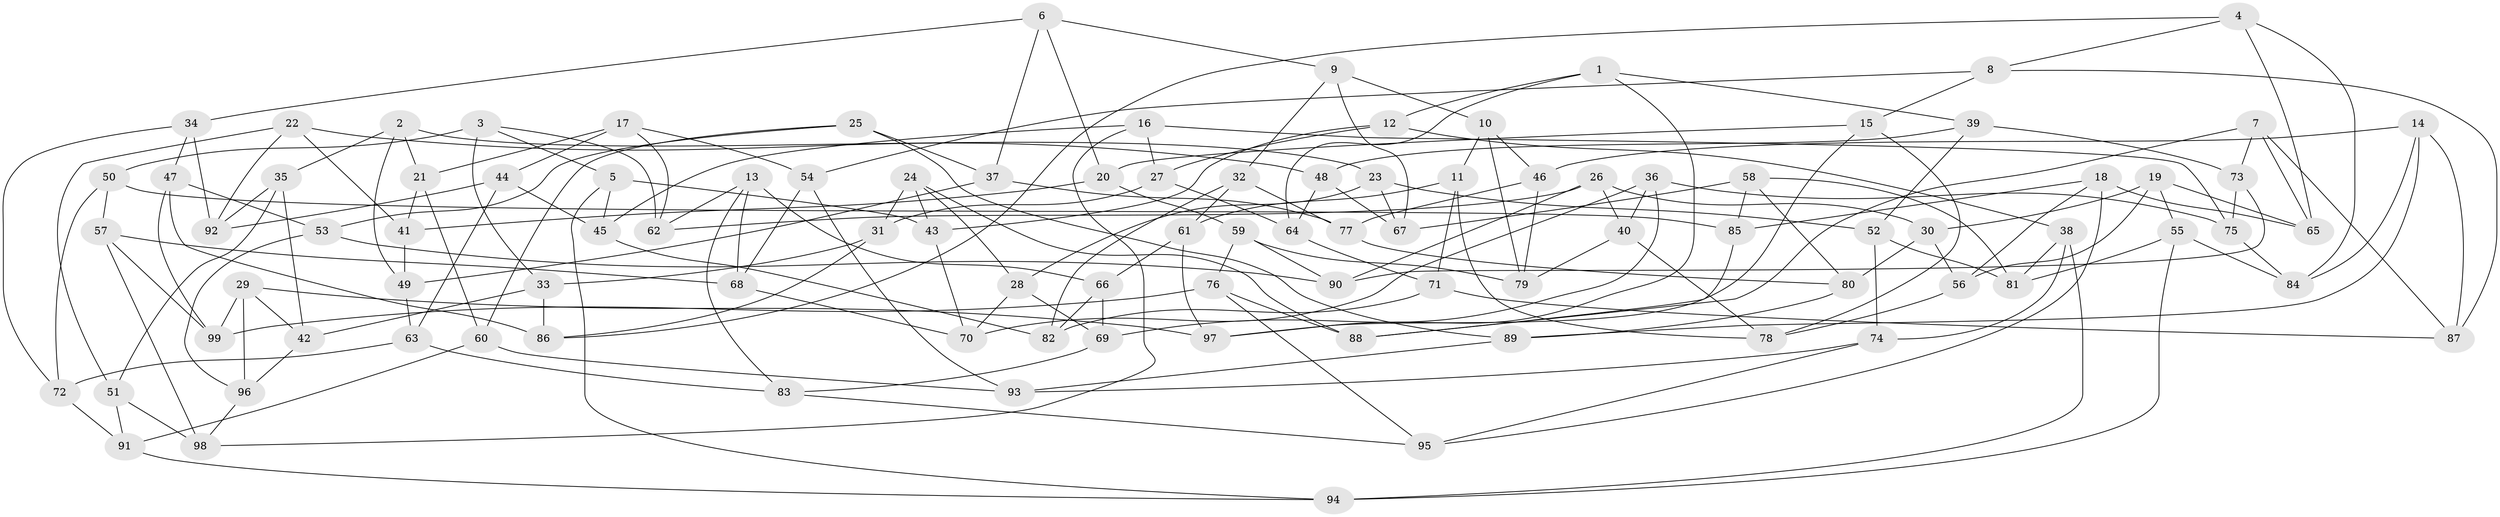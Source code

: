 // coarse degree distribution, {6: 0.37681159420289856, 4: 0.5652173913043478, 5: 0.057971014492753624}
// Generated by graph-tools (version 1.1) at 2025/52/02/27/25 19:52:35]
// undirected, 99 vertices, 198 edges
graph export_dot {
graph [start="1"]
  node [color=gray90,style=filled];
  1;
  2;
  3;
  4;
  5;
  6;
  7;
  8;
  9;
  10;
  11;
  12;
  13;
  14;
  15;
  16;
  17;
  18;
  19;
  20;
  21;
  22;
  23;
  24;
  25;
  26;
  27;
  28;
  29;
  30;
  31;
  32;
  33;
  34;
  35;
  36;
  37;
  38;
  39;
  40;
  41;
  42;
  43;
  44;
  45;
  46;
  47;
  48;
  49;
  50;
  51;
  52;
  53;
  54;
  55;
  56;
  57;
  58;
  59;
  60;
  61;
  62;
  63;
  64;
  65;
  66;
  67;
  68;
  69;
  70;
  71;
  72;
  73;
  74;
  75;
  76;
  77;
  78;
  79;
  80;
  81;
  82;
  83;
  84;
  85;
  86;
  87;
  88;
  89;
  90;
  91;
  92;
  93;
  94;
  95;
  96;
  97;
  98;
  99;
  1 -- 12;
  1 -- 97;
  1 -- 64;
  1 -- 39;
  2 -- 21;
  2 -- 49;
  2 -- 35;
  2 -- 23;
  3 -- 62;
  3 -- 50;
  3 -- 5;
  3 -- 33;
  4 -- 84;
  4 -- 8;
  4 -- 86;
  4 -- 65;
  5 -- 43;
  5 -- 94;
  5 -- 45;
  6 -- 34;
  6 -- 20;
  6 -- 37;
  6 -- 9;
  7 -- 73;
  7 -- 65;
  7 -- 88;
  7 -- 87;
  8 -- 15;
  8 -- 54;
  8 -- 87;
  9 -- 32;
  9 -- 10;
  9 -- 67;
  10 -- 46;
  10 -- 11;
  10 -- 79;
  11 -- 61;
  11 -- 71;
  11 -- 78;
  12 -- 27;
  12 -- 43;
  12 -- 38;
  13 -- 66;
  13 -- 68;
  13 -- 83;
  13 -- 62;
  14 -- 84;
  14 -- 89;
  14 -- 87;
  14 -- 46;
  15 -- 78;
  15 -- 97;
  15 -- 20;
  16 -- 45;
  16 -- 98;
  16 -- 75;
  16 -- 27;
  17 -- 44;
  17 -- 21;
  17 -- 54;
  17 -- 62;
  18 -- 56;
  18 -- 85;
  18 -- 95;
  18 -- 65;
  19 -- 30;
  19 -- 55;
  19 -- 56;
  19 -- 65;
  20 -- 59;
  20 -- 41;
  21 -- 41;
  21 -- 60;
  22 -- 41;
  22 -- 48;
  22 -- 51;
  22 -- 92;
  23 -- 67;
  23 -- 52;
  23 -- 28;
  24 -- 31;
  24 -- 28;
  24 -- 43;
  24 -- 88;
  25 -- 89;
  25 -- 37;
  25 -- 53;
  25 -- 60;
  26 -- 40;
  26 -- 90;
  26 -- 62;
  26 -- 30;
  27 -- 31;
  27 -- 64;
  28 -- 70;
  28 -- 69;
  29 -- 96;
  29 -- 97;
  29 -- 99;
  29 -- 42;
  30 -- 56;
  30 -- 80;
  31 -- 86;
  31 -- 33;
  32 -- 82;
  32 -- 61;
  32 -- 77;
  33 -- 42;
  33 -- 86;
  34 -- 72;
  34 -- 47;
  34 -- 92;
  35 -- 92;
  35 -- 42;
  35 -- 51;
  36 -- 70;
  36 -- 75;
  36 -- 40;
  36 -- 69;
  37 -- 49;
  37 -- 77;
  38 -- 94;
  38 -- 74;
  38 -- 81;
  39 -- 73;
  39 -- 48;
  39 -- 52;
  40 -- 79;
  40 -- 78;
  41 -- 49;
  42 -- 96;
  43 -- 70;
  44 -- 45;
  44 -- 63;
  44 -- 92;
  45 -- 82;
  46 -- 79;
  46 -- 77;
  47 -- 53;
  47 -- 99;
  47 -- 86;
  48 -- 67;
  48 -- 64;
  49 -- 63;
  50 -- 57;
  50 -- 85;
  50 -- 72;
  51 -- 91;
  51 -- 98;
  52 -- 74;
  52 -- 81;
  53 -- 90;
  53 -- 96;
  54 -- 93;
  54 -- 68;
  55 -- 81;
  55 -- 84;
  55 -- 94;
  56 -- 78;
  57 -- 68;
  57 -- 98;
  57 -- 99;
  58 -- 67;
  58 -- 85;
  58 -- 81;
  58 -- 80;
  59 -- 79;
  59 -- 76;
  59 -- 90;
  60 -- 91;
  60 -- 93;
  61 -- 97;
  61 -- 66;
  63 -- 83;
  63 -- 72;
  64 -- 71;
  66 -- 82;
  66 -- 69;
  68 -- 70;
  69 -- 83;
  71 -- 82;
  71 -- 87;
  72 -- 91;
  73 -- 90;
  73 -- 75;
  74 -- 93;
  74 -- 95;
  75 -- 84;
  76 -- 95;
  76 -- 88;
  76 -- 99;
  77 -- 80;
  80 -- 89;
  83 -- 95;
  85 -- 88;
  89 -- 93;
  91 -- 94;
  96 -- 98;
}
